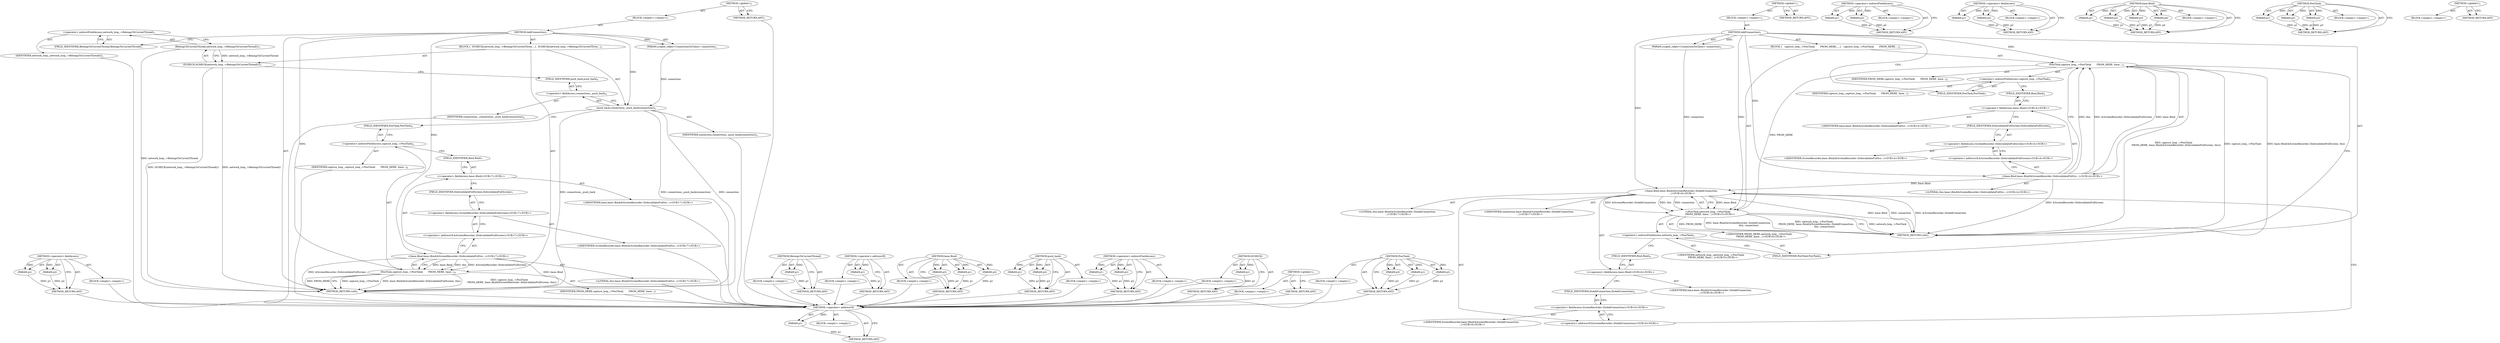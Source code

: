 digraph "PostTask" {
vulnerable_82 [label=<(METHOD,&lt;operator&gt;.addressOf)>];
vulnerable_83 [label=<(PARAM,p1)>];
vulnerable_84 [label=<(BLOCK,&lt;empty&gt;,&lt;empty&gt;)>];
vulnerable_85 [label=<(METHOD_RETURN,ANY)>];
vulnerable_6 [label=<(METHOD,&lt;global&gt;)<SUB>1</SUB>>];
vulnerable_7 [label=<(BLOCK,&lt;empty&gt;,&lt;empty&gt;)<SUB>1</SUB>>];
vulnerable_8 [label=<(METHOD,AddConnection)<SUB>1</SUB>>];
vulnerable_9 [label=<(PARAM,scoped_refptr&lt;ConnectionToClient&gt; connection)<SUB>2</SUB>>];
vulnerable_10 [label=<(BLOCK,{
   capture_loop_-&gt;PostTask(
       FROM_HERE,...,{
   capture_loop_-&gt;PostTask(
       FROM_HERE,...)<SUB>2</SUB>>];
vulnerable_11 [label=<(PostTask,capture_loop_-&gt;PostTask(
       FROM_HERE, base...)<SUB>3</SUB>>];
vulnerable_12 [label=<(&lt;operator&gt;.indirectFieldAccess,capture_loop_-&gt;PostTask)<SUB>3</SUB>>];
vulnerable_13 [label=<(IDENTIFIER,capture_loop_,capture_loop_-&gt;PostTask(
       FROM_HERE, base...)<SUB>3</SUB>>];
vulnerable_14 [label=<(FIELD_IDENTIFIER,PostTask,PostTask)<SUB>3</SUB>>];
vulnerable_15 [label=<(IDENTIFIER,FROM_HERE,capture_loop_-&gt;PostTask(
       FROM_HERE, base...)<SUB>4</SUB>>];
vulnerable_16 [label="<(base.Bind,base::Bind(&amp;ScreenRecorder::DoInvalidateFullScr...)<SUB>4</SUB>>"];
vulnerable_17 [label="<(&lt;operator&gt;.fieldAccess,base::Bind)<SUB>4</SUB>>"];
vulnerable_18 [label="<(IDENTIFIER,base,base::Bind(&amp;ScreenRecorder::DoInvalidateFullScr...)<SUB>4</SUB>>"];
vulnerable_19 [label=<(FIELD_IDENTIFIER,Bind,Bind)<SUB>4</SUB>>];
vulnerable_20 [label="<(&lt;operator&gt;.addressOf,&amp;ScreenRecorder::DoInvalidateFullScreen)<SUB>4</SUB>>"];
vulnerable_21 [label="<(&lt;operator&gt;.fieldAccess,ScreenRecorder::DoInvalidateFullScreen)<SUB>4</SUB>>"];
vulnerable_22 [label="<(IDENTIFIER,ScreenRecorder,base::Bind(&amp;ScreenRecorder::DoInvalidateFullScr...)<SUB>4</SUB>>"];
vulnerable_23 [label=<(FIELD_IDENTIFIER,DoInvalidateFullScreen,DoInvalidateFullScreen)<SUB>4</SUB>>];
vulnerable_24 [label="<(LITERAL,this,base::Bind(&amp;ScreenRecorder::DoInvalidateFullScr...)<SUB>4</SUB>>"];
vulnerable_25 [label="<(PostTask,network_loop_-&gt;PostTask(
      FROM_HERE, base:...)<SUB>5</SUB>>"];
vulnerable_26 [label=<(&lt;operator&gt;.indirectFieldAccess,network_loop_-&gt;PostTask)<SUB>5</SUB>>];
vulnerable_27 [label="<(IDENTIFIER,network_loop_,network_loop_-&gt;PostTask(
      FROM_HERE, base:...)<SUB>5</SUB>>"];
vulnerable_28 [label=<(FIELD_IDENTIFIER,PostTask,PostTask)<SUB>5</SUB>>];
vulnerable_29 [label="<(IDENTIFIER,FROM_HERE,network_loop_-&gt;PostTask(
      FROM_HERE, base:...)<SUB>6</SUB>>"];
vulnerable_30 [label="<(base.Bind,base::Bind(&amp;ScreenRecorder::DoAddConnection,
  ...)<SUB>6</SUB>>"];
vulnerable_31 [label="<(&lt;operator&gt;.fieldAccess,base::Bind)<SUB>6</SUB>>"];
vulnerable_32 [label="<(IDENTIFIER,base,base::Bind(&amp;ScreenRecorder::DoAddConnection,
  ...)<SUB>6</SUB>>"];
vulnerable_33 [label=<(FIELD_IDENTIFIER,Bind,Bind)<SUB>6</SUB>>];
vulnerable_34 [label="<(&lt;operator&gt;.addressOf,&amp;ScreenRecorder::DoAddConnection)<SUB>6</SUB>>"];
vulnerable_35 [label="<(&lt;operator&gt;.fieldAccess,ScreenRecorder::DoAddConnection)<SUB>6</SUB>>"];
vulnerable_36 [label="<(IDENTIFIER,ScreenRecorder,base::Bind(&amp;ScreenRecorder::DoAddConnection,
  ...)<SUB>6</SUB>>"];
vulnerable_37 [label=<(FIELD_IDENTIFIER,DoAddConnection,DoAddConnection)<SUB>6</SUB>>];
vulnerable_38 [label="<(LITERAL,this,base::Bind(&amp;ScreenRecorder::DoAddConnection,
  ...)<SUB>7</SUB>>"];
vulnerable_39 [label="<(IDENTIFIER,connection,base::Bind(&amp;ScreenRecorder::DoAddConnection,
  ...)<SUB>7</SUB>>"];
vulnerable_40 [label=<(METHOD_RETURN,void)<SUB>1</SUB>>];
vulnerable_42 [label=<(METHOD_RETURN,ANY)<SUB>1</SUB>>];
vulnerable_65 [label=<(METHOD,&lt;operator&gt;.indirectFieldAccess)>];
vulnerable_66 [label=<(PARAM,p1)>];
vulnerable_67 [label=<(PARAM,p2)>];
vulnerable_68 [label=<(BLOCK,&lt;empty&gt;,&lt;empty&gt;)>];
vulnerable_69 [label=<(METHOD_RETURN,ANY)>];
vulnerable_77 [label=<(METHOD,&lt;operator&gt;.fieldAccess)>];
vulnerable_78 [label=<(PARAM,p1)>];
vulnerable_79 [label=<(PARAM,p2)>];
vulnerable_80 [label=<(BLOCK,&lt;empty&gt;,&lt;empty&gt;)>];
vulnerable_81 [label=<(METHOD_RETURN,ANY)>];
vulnerable_70 [label=<(METHOD,base.Bind)>];
vulnerable_71 [label=<(PARAM,p1)>];
vulnerable_72 [label=<(PARAM,p2)>];
vulnerable_73 [label=<(PARAM,p3)>];
vulnerable_74 [label=<(PARAM,p4)>];
vulnerable_75 [label=<(BLOCK,&lt;empty&gt;,&lt;empty&gt;)>];
vulnerable_76 [label=<(METHOD_RETURN,ANY)>];
vulnerable_59 [label=<(METHOD,PostTask)>];
vulnerable_60 [label=<(PARAM,p1)>];
vulnerable_61 [label=<(PARAM,p2)>];
vulnerable_62 [label=<(PARAM,p3)>];
vulnerable_63 [label=<(BLOCK,&lt;empty&gt;,&lt;empty&gt;)>];
vulnerable_64 [label=<(METHOD_RETURN,ANY)>];
vulnerable_53 [label=<(METHOD,&lt;global&gt;)<SUB>1</SUB>>];
vulnerable_54 [label=<(BLOCK,&lt;empty&gt;,&lt;empty&gt;)>];
vulnerable_55 [label=<(METHOD_RETURN,ANY)>];
fixed_72 [label=<(METHOD,&lt;operator&gt;.fieldAccess)>];
fixed_73 [label=<(PARAM,p1)>];
fixed_74 [label=<(PARAM,p2)>];
fixed_75 [label=<(BLOCK,&lt;empty&gt;,&lt;empty&gt;)>];
fixed_76 [label=<(METHOD_RETURN,ANY)>];
fixed_6 [label=<(METHOD,&lt;global&gt;)<SUB>1</SUB>>];
fixed_7 [label=<(BLOCK,&lt;empty&gt;,&lt;empty&gt;)<SUB>1</SUB>>];
fixed_8 [label=<(METHOD,AddConnection)<SUB>1</SUB>>];
fixed_9 [label=<(PARAM,scoped_refptr&lt;ConnectionToClient&gt; connection)<SUB>2</SUB>>];
fixed_10 [label=<(BLOCK,{
  DCHECK(network_loop_-&gt;BelongsToCurrentThrea...,{
  DCHECK(network_loop_-&gt;BelongsToCurrentThrea...)<SUB>2</SUB>>];
fixed_11 [label=<(DCHECK,DCHECK(network_loop_-&gt;BelongsToCurrentThread()))<SUB>3</SUB>>];
fixed_12 [label=<(BelongsToCurrentThread,network_loop_-&gt;BelongsToCurrentThread())<SUB>3</SUB>>];
fixed_13 [label=<(&lt;operator&gt;.indirectFieldAccess,network_loop_-&gt;BelongsToCurrentThread)<SUB>3</SUB>>];
fixed_14 [label=<(IDENTIFIER,network_loop_,network_loop_-&gt;BelongsToCurrentThread())<SUB>3</SUB>>];
fixed_15 [label=<(FIELD_IDENTIFIER,BelongsToCurrentThread,BelongsToCurrentThread)<SUB>3</SUB>>];
fixed_16 [label=<(push_back,connections_.push_back(connection))<SUB>4</SUB>>];
fixed_17 [label=<(&lt;operator&gt;.fieldAccess,connections_.push_back)<SUB>4</SUB>>];
fixed_18 [label=<(IDENTIFIER,connections_,connections_.push_back(connection))<SUB>4</SUB>>];
fixed_19 [label=<(FIELD_IDENTIFIER,push_back,push_back)<SUB>4</SUB>>];
fixed_20 [label=<(IDENTIFIER,connection,connections_.push_back(connection))<SUB>4</SUB>>];
fixed_21 [label=<(PostTask,capture_loop_-&gt;PostTask(
       FROM_HERE, base...)<SUB>6</SUB>>];
fixed_22 [label=<(&lt;operator&gt;.indirectFieldAccess,capture_loop_-&gt;PostTask)<SUB>6</SUB>>];
fixed_23 [label=<(IDENTIFIER,capture_loop_,capture_loop_-&gt;PostTask(
       FROM_HERE, base...)<SUB>6</SUB>>];
fixed_24 [label=<(FIELD_IDENTIFIER,PostTask,PostTask)<SUB>6</SUB>>];
fixed_25 [label=<(IDENTIFIER,FROM_HERE,capture_loop_-&gt;PostTask(
       FROM_HERE, base...)<SUB>7</SUB>>];
fixed_26 [label="<(base.Bind,base::Bind(&amp;ScreenRecorder::DoInvalidateFullScr...)<SUB>7</SUB>>"];
fixed_27 [label="<(&lt;operator&gt;.fieldAccess,base::Bind)<SUB>7</SUB>>"];
fixed_28 [label="<(IDENTIFIER,base,base::Bind(&amp;ScreenRecorder::DoInvalidateFullScr...)<SUB>7</SUB>>"];
fixed_29 [label=<(FIELD_IDENTIFIER,Bind,Bind)<SUB>7</SUB>>];
fixed_30 [label="<(&lt;operator&gt;.addressOf,&amp;ScreenRecorder::DoInvalidateFullScreen)<SUB>7</SUB>>"];
fixed_31 [label="<(&lt;operator&gt;.fieldAccess,ScreenRecorder::DoInvalidateFullScreen)<SUB>7</SUB>>"];
fixed_32 [label="<(IDENTIFIER,ScreenRecorder,base::Bind(&amp;ScreenRecorder::DoInvalidateFullScr...)<SUB>7</SUB>>"];
fixed_33 [label=<(FIELD_IDENTIFIER,DoInvalidateFullScreen,DoInvalidateFullScreen)<SUB>7</SUB>>];
fixed_34 [label="<(LITERAL,this,base::Bind(&amp;ScreenRecorder::DoInvalidateFullScr...)<SUB>7</SUB>>"];
fixed_35 [label=<(METHOD_RETURN,void)<SUB>1</SUB>>];
fixed_37 [label=<(METHOD_RETURN,ANY)<SUB>1</SUB>>];
fixed_58 [label=<(METHOD,BelongsToCurrentThread)>];
fixed_59 [label=<(PARAM,p1)>];
fixed_60 [label=<(BLOCK,&lt;empty&gt;,&lt;empty&gt;)>];
fixed_61 [label=<(METHOD_RETURN,ANY)>];
fixed_89 [label=<(METHOD,&lt;operator&gt;.addressOf)>];
fixed_90 [label=<(PARAM,p1)>];
fixed_91 [label=<(BLOCK,&lt;empty&gt;,&lt;empty&gt;)>];
fixed_92 [label=<(METHOD_RETURN,ANY)>];
fixed_83 [label=<(METHOD,base.Bind)>];
fixed_84 [label=<(PARAM,p1)>];
fixed_85 [label=<(PARAM,p2)>];
fixed_86 [label=<(PARAM,p3)>];
fixed_87 [label=<(BLOCK,&lt;empty&gt;,&lt;empty&gt;)>];
fixed_88 [label=<(METHOD_RETURN,ANY)>];
fixed_67 [label=<(METHOD,push_back)>];
fixed_68 [label=<(PARAM,p1)>];
fixed_69 [label=<(PARAM,p2)>];
fixed_70 [label=<(BLOCK,&lt;empty&gt;,&lt;empty&gt;)>];
fixed_71 [label=<(METHOD_RETURN,ANY)>];
fixed_62 [label=<(METHOD,&lt;operator&gt;.indirectFieldAccess)>];
fixed_63 [label=<(PARAM,p1)>];
fixed_64 [label=<(PARAM,p2)>];
fixed_65 [label=<(BLOCK,&lt;empty&gt;,&lt;empty&gt;)>];
fixed_66 [label=<(METHOD_RETURN,ANY)>];
fixed_54 [label=<(METHOD,DCHECK)>];
fixed_55 [label=<(PARAM,p1)>];
fixed_56 [label=<(BLOCK,&lt;empty&gt;,&lt;empty&gt;)>];
fixed_57 [label=<(METHOD_RETURN,ANY)>];
fixed_48 [label=<(METHOD,&lt;global&gt;)<SUB>1</SUB>>];
fixed_49 [label=<(BLOCK,&lt;empty&gt;,&lt;empty&gt;)>];
fixed_50 [label=<(METHOD_RETURN,ANY)>];
fixed_77 [label=<(METHOD,PostTask)>];
fixed_78 [label=<(PARAM,p1)>];
fixed_79 [label=<(PARAM,p2)>];
fixed_80 [label=<(PARAM,p3)>];
fixed_81 [label=<(BLOCK,&lt;empty&gt;,&lt;empty&gt;)>];
fixed_82 [label=<(METHOD_RETURN,ANY)>];
vulnerable_82 -> vulnerable_83  [key=0, label="AST: "];
vulnerable_82 -> vulnerable_83  [key=1, label="DDG: "];
vulnerable_82 -> vulnerable_84  [key=0, label="AST: "];
vulnerable_82 -> vulnerable_85  [key=0, label="AST: "];
vulnerable_82 -> vulnerable_85  [key=1, label="CFG: "];
vulnerable_83 -> vulnerable_85  [key=0, label="DDG: p1"];
vulnerable_6 -> vulnerable_7  [key=0, label="AST: "];
vulnerable_6 -> vulnerable_42  [key=0, label="AST: "];
vulnerable_6 -> vulnerable_42  [key=1, label="CFG: "];
vulnerable_7 -> vulnerable_8  [key=0, label="AST: "];
vulnerable_8 -> vulnerable_9  [key=0, label="AST: "];
vulnerable_8 -> vulnerable_9  [key=1, label="DDG: "];
vulnerable_8 -> vulnerable_10  [key=0, label="AST: "];
vulnerable_8 -> vulnerable_40  [key=0, label="AST: "];
vulnerable_8 -> vulnerable_14  [key=0, label="CFG: "];
vulnerable_8 -> vulnerable_11  [key=0, label="DDG: "];
vulnerable_8 -> vulnerable_25  [key=0, label="DDG: "];
vulnerable_8 -> vulnerable_16  [key=0, label="DDG: "];
vulnerable_8 -> vulnerable_30  [key=0, label="DDG: "];
vulnerable_9 -> vulnerable_30  [key=0, label="DDG: connection"];
vulnerable_10 -> vulnerable_11  [key=0, label="AST: "];
vulnerable_10 -> vulnerable_25  [key=0, label="AST: "];
vulnerable_11 -> vulnerable_12  [key=0, label="AST: "];
vulnerable_11 -> vulnerable_15  [key=0, label="AST: "];
vulnerable_11 -> vulnerable_16  [key=0, label="AST: "];
vulnerable_11 -> vulnerable_28  [key=0, label="CFG: "];
vulnerable_11 -> vulnerable_40  [key=0, label="DDG: capture_loop_-&gt;PostTask"];
vulnerable_11 -> vulnerable_40  [key=1, label="DDG: base::Bind(&amp;ScreenRecorder::DoInvalidateFullScreen, this)"];
vulnerable_11 -> vulnerable_40  [key=2, label="DDG: capture_loop_-&gt;PostTask(
       FROM_HERE, base::Bind(&amp;ScreenRecorder::DoInvalidateFullScreen, this))"];
vulnerable_11 -> vulnerable_25  [key=0, label="DDG: FROM_HERE"];
vulnerable_12 -> vulnerable_13  [key=0, label="AST: "];
vulnerable_12 -> vulnerable_14  [key=0, label="AST: "];
vulnerable_12 -> vulnerable_19  [key=0, label="CFG: "];
vulnerable_14 -> vulnerable_12  [key=0, label="CFG: "];
vulnerable_16 -> vulnerable_17  [key=0, label="AST: "];
vulnerable_16 -> vulnerable_20  [key=0, label="AST: "];
vulnerable_16 -> vulnerable_24  [key=0, label="AST: "];
vulnerable_16 -> vulnerable_11  [key=0, label="CFG: "];
vulnerable_16 -> vulnerable_11  [key=1, label="DDG: base::Bind"];
vulnerable_16 -> vulnerable_11  [key=2, label="DDG: &amp;ScreenRecorder::DoInvalidateFullScreen"];
vulnerable_16 -> vulnerable_11  [key=3, label="DDG: this"];
vulnerable_16 -> vulnerable_40  [key=0, label="DDG: &amp;ScreenRecorder::DoInvalidateFullScreen"];
vulnerable_16 -> vulnerable_30  [key=0, label="DDG: base::Bind"];
vulnerable_17 -> vulnerable_18  [key=0, label="AST: "];
vulnerable_17 -> vulnerable_19  [key=0, label="AST: "];
vulnerable_17 -> vulnerable_23  [key=0, label="CFG: "];
vulnerable_19 -> vulnerable_17  [key=0, label="CFG: "];
vulnerable_20 -> vulnerable_21  [key=0, label="AST: "];
vulnerable_20 -> vulnerable_16  [key=0, label="CFG: "];
vulnerable_21 -> vulnerable_22  [key=0, label="AST: "];
vulnerable_21 -> vulnerable_23  [key=0, label="AST: "];
vulnerable_21 -> vulnerable_20  [key=0, label="CFG: "];
vulnerable_23 -> vulnerable_21  [key=0, label="CFG: "];
vulnerable_25 -> vulnerable_26  [key=0, label="AST: "];
vulnerable_25 -> vulnerable_29  [key=0, label="AST: "];
vulnerable_25 -> vulnerable_30  [key=0, label="AST: "];
vulnerable_25 -> vulnerable_40  [key=0, label="CFG: "];
vulnerable_25 -> vulnerable_40  [key=1, label="DDG: network_loop_-&gt;PostTask"];
vulnerable_25 -> vulnerable_40  [key=2, label="DDG: FROM_HERE"];
vulnerable_25 -> vulnerable_40  [key=3, label="DDG: base::Bind(&amp;ScreenRecorder::DoAddConnection,
                            this, connection)"];
vulnerable_25 -> vulnerable_40  [key=4, label="DDG: network_loop_-&gt;PostTask(
      FROM_HERE, base::Bind(&amp;ScreenRecorder::DoAddConnection,
                            this, connection))"];
vulnerable_26 -> vulnerable_27  [key=0, label="AST: "];
vulnerable_26 -> vulnerable_28  [key=0, label="AST: "];
vulnerable_26 -> vulnerable_33  [key=0, label="CFG: "];
vulnerable_28 -> vulnerable_26  [key=0, label="CFG: "];
vulnerable_30 -> vulnerable_31  [key=0, label="AST: "];
vulnerable_30 -> vulnerable_34  [key=0, label="AST: "];
vulnerable_30 -> vulnerable_38  [key=0, label="AST: "];
vulnerable_30 -> vulnerable_39  [key=0, label="AST: "];
vulnerable_30 -> vulnerable_25  [key=0, label="CFG: "];
vulnerable_30 -> vulnerable_25  [key=1, label="DDG: base::Bind"];
vulnerable_30 -> vulnerable_25  [key=2, label="DDG: &amp;ScreenRecorder::DoAddConnection"];
vulnerable_30 -> vulnerable_25  [key=3, label="DDG: this"];
vulnerable_30 -> vulnerable_25  [key=4, label="DDG: connection"];
vulnerable_30 -> vulnerable_40  [key=0, label="DDG: base::Bind"];
vulnerable_30 -> vulnerable_40  [key=1, label="DDG: &amp;ScreenRecorder::DoAddConnection"];
vulnerable_30 -> vulnerable_40  [key=2, label="DDG: connection"];
vulnerable_31 -> vulnerable_32  [key=0, label="AST: "];
vulnerable_31 -> vulnerable_33  [key=0, label="AST: "];
vulnerable_31 -> vulnerable_37  [key=0, label="CFG: "];
vulnerable_33 -> vulnerable_31  [key=0, label="CFG: "];
vulnerable_34 -> vulnerable_35  [key=0, label="AST: "];
vulnerable_34 -> vulnerable_30  [key=0, label="CFG: "];
vulnerable_35 -> vulnerable_36  [key=0, label="AST: "];
vulnerable_35 -> vulnerable_37  [key=0, label="AST: "];
vulnerable_35 -> vulnerable_34  [key=0, label="CFG: "];
vulnerable_37 -> vulnerable_35  [key=0, label="CFG: "];
vulnerable_65 -> vulnerable_66  [key=0, label="AST: "];
vulnerable_65 -> vulnerable_66  [key=1, label="DDG: "];
vulnerable_65 -> vulnerable_68  [key=0, label="AST: "];
vulnerable_65 -> vulnerable_67  [key=0, label="AST: "];
vulnerable_65 -> vulnerable_67  [key=1, label="DDG: "];
vulnerable_65 -> vulnerable_69  [key=0, label="AST: "];
vulnerable_65 -> vulnerable_69  [key=1, label="CFG: "];
vulnerable_66 -> vulnerable_69  [key=0, label="DDG: p1"];
vulnerable_67 -> vulnerable_69  [key=0, label="DDG: p2"];
vulnerable_77 -> vulnerable_78  [key=0, label="AST: "];
vulnerable_77 -> vulnerable_78  [key=1, label="DDG: "];
vulnerable_77 -> vulnerable_80  [key=0, label="AST: "];
vulnerable_77 -> vulnerable_79  [key=0, label="AST: "];
vulnerable_77 -> vulnerable_79  [key=1, label="DDG: "];
vulnerable_77 -> vulnerable_81  [key=0, label="AST: "];
vulnerable_77 -> vulnerable_81  [key=1, label="CFG: "];
vulnerable_78 -> vulnerable_81  [key=0, label="DDG: p1"];
vulnerable_79 -> vulnerable_81  [key=0, label="DDG: p2"];
vulnerable_70 -> vulnerable_71  [key=0, label="AST: "];
vulnerable_70 -> vulnerable_71  [key=1, label="DDG: "];
vulnerable_70 -> vulnerable_75  [key=0, label="AST: "];
vulnerable_70 -> vulnerable_72  [key=0, label="AST: "];
vulnerable_70 -> vulnerable_72  [key=1, label="DDG: "];
vulnerable_70 -> vulnerable_76  [key=0, label="AST: "];
vulnerable_70 -> vulnerable_76  [key=1, label="CFG: "];
vulnerable_70 -> vulnerable_73  [key=0, label="AST: "];
vulnerable_70 -> vulnerable_73  [key=1, label="DDG: "];
vulnerable_70 -> vulnerable_74  [key=0, label="AST: "];
vulnerable_70 -> vulnerable_74  [key=1, label="DDG: "];
vulnerable_71 -> vulnerable_76  [key=0, label="DDG: p1"];
vulnerable_72 -> vulnerable_76  [key=0, label="DDG: p2"];
vulnerable_73 -> vulnerable_76  [key=0, label="DDG: p3"];
vulnerable_74 -> vulnerable_76  [key=0, label="DDG: p4"];
vulnerable_59 -> vulnerable_60  [key=0, label="AST: "];
vulnerable_59 -> vulnerable_60  [key=1, label="DDG: "];
vulnerable_59 -> vulnerable_63  [key=0, label="AST: "];
vulnerable_59 -> vulnerable_61  [key=0, label="AST: "];
vulnerable_59 -> vulnerable_61  [key=1, label="DDG: "];
vulnerable_59 -> vulnerable_64  [key=0, label="AST: "];
vulnerable_59 -> vulnerable_64  [key=1, label="CFG: "];
vulnerable_59 -> vulnerable_62  [key=0, label="AST: "];
vulnerable_59 -> vulnerable_62  [key=1, label="DDG: "];
vulnerable_60 -> vulnerable_64  [key=0, label="DDG: p1"];
vulnerable_61 -> vulnerable_64  [key=0, label="DDG: p2"];
vulnerable_62 -> vulnerable_64  [key=0, label="DDG: p3"];
vulnerable_53 -> vulnerable_54  [key=0, label="AST: "];
vulnerable_53 -> vulnerable_55  [key=0, label="AST: "];
vulnerable_53 -> vulnerable_55  [key=1, label="CFG: "];
fixed_72 -> fixed_73  [key=0, label="AST: "];
fixed_72 -> fixed_73  [key=1, label="DDG: "];
fixed_72 -> fixed_75  [key=0, label="AST: "];
fixed_72 -> fixed_74  [key=0, label="AST: "];
fixed_72 -> fixed_74  [key=1, label="DDG: "];
fixed_72 -> fixed_76  [key=0, label="AST: "];
fixed_72 -> fixed_76  [key=1, label="CFG: "];
fixed_73 -> fixed_76  [key=0, label="DDG: p1"];
fixed_74 -> fixed_76  [key=0, label="DDG: p2"];
fixed_75 -> vulnerable_82  [key=0];
fixed_76 -> vulnerable_82  [key=0];
fixed_6 -> fixed_7  [key=0, label="AST: "];
fixed_6 -> fixed_37  [key=0, label="AST: "];
fixed_6 -> fixed_37  [key=1, label="CFG: "];
fixed_7 -> fixed_8  [key=0, label="AST: "];
fixed_8 -> fixed_9  [key=0, label="AST: "];
fixed_8 -> fixed_9  [key=1, label="DDG: "];
fixed_8 -> fixed_10  [key=0, label="AST: "];
fixed_8 -> fixed_35  [key=0, label="AST: "];
fixed_8 -> fixed_15  [key=0, label="CFG: "];
fixed_8 -> fixed_16  [key=0, label="DDG: "];
fixed_8 -> fixed_21  [key=0, label="DDG: "];
fixed_8 -> fixed_26  [key=0, label="DDG: "];
fixed_9 -> fixed_16  [key=0, label="DDG: connection"];
fixed_10 -> fixed_11  [key=0, label="AST: "];
fixed_10 -> fixed_16  [key=0, label="AST: "];
fixed_10 -> fixed_21  [key=0, label="AST: "];
fixed_11 -> fixed_12  [key=0, label="AST: "];
fixed_11 -> fixed_19  [key=0, label="CFG: "];
fixed_11 -> fixed_35  [key=0, label="DDG: network_loop_-&gt;BelongsToCurrentThread()"];
fixed_11 -> fixed_35  [key=1, label="DDG: DCHECK(network_loop_-&gt;BelongsToCurrentThread())"];
fixed_12 -> fixed_13  [key=0, label="AST: "];
fixed_12 -> fixed_11  [key=0, label="CFG: "];
fixed_12 -> fixed_11  [key=1, label="DDG: network_loop_-&gt;BelongsToCurrentThread"];
fixed_12 -> fixed_35  [key=0, label="DDG: network_loop_-&gt;BelongsToCurrentThread"];
fixed_13 -> fixed_14  [key=0, label="AST: "];
fixed_13 -> fixed_15  [key=0, label="AST: "];
fixed_13 -> fixed_12  [key=0, label="CFG: "];
fixed_14 -> vulnerable_82  [key=0];
fixed_15 -> fixed_13  [key=0, label="CFG: "];
fixed_16 -> fixed_17  [key=0, label="AST: "];
fixed_16 -> fixed_20  [key=0, label="AST: "];
fixed_16 -> fixed_24  [key=0, label="CFG: "];
fixed_16 -> fixed_35  [key=0, label="DDG: connections_.push_back"];
fixed_16 -> fixed_35  [key=1, label="DDG: connection"];
fixed_16 -> fixed_35  [key=2, label="DDG: connections_.push_back(connection)"];
fixed_17 -> fixed_18  [key=0, label="AST: "];
fixed_17 -> fixed_19  [key=0, label="AST: "];
fixed_17 -> fixed_16  [key=0, label="CFG: "];
fixed_18 -> vulnerable_82  [key=0];
fixed_19 -> fixed_17  [key=0, label="CFG: "];
fixed_20 -> vulnerable_82  [key=0];
fixed_21 -> fixed_22  [key=0, label="AST: "];
fixed_21 -> fixed_25  [key=0, label="AST: "];
fixed_21 -> fixed_26  [key=0, label="AST: "];
fixed_21 -> fixed_35  [key=0, label="CFG: "];
fixed_21 -> fixed_35  [key=1, label="DDG: capture_loop_-&gt;PostTask"];
fixed_21 -> fixed_35  [key=2, label="DDG: base::Bind(&amp;ScreenRecorder::DoInvalidateFullScreen, this)"];
fixed_21 -> fixed_35  [key=3, label="DDG: capture_loop_-&gt;PostTask(
       FROM_HERE, base::Bind(&amp;ScreenRecorder::DoInvalidateFullScreen, this))"];
fixed_21 -> fixed_35  [key=4, label="DDG: FROM_HERE"];
fixed_22 -> fixed_23  [key=0, label="AST: "];
fixed_22 -> fixed_24  [key=0, label="AST: "];
fixed_22 -> fixed_29  [key=0, label="CFG: "];
fixed_23 -> vulnerable_82  [key=0];
fixed_24 -> fixed_22  [key=0, label="CFG: "];
fixed_25 -> vulnerable_82  [key=0];
fixed_26 -> fixed_27  [key=0, label="AST: "];
fixed_26 -> fixed_30  [key=0, label="AST: "];
fixed_26 -> fixed_34  [key=0, label="AST: "];
fixed_26 -> fixed_21  [key=0, label="CFG: "];
fixed_26 -> fixed_21  [key=1, label="DDG: base::Bind"];
fixed_26 -> fixed_21  [key=2, label="DDG: &amp;ScreenRecorder::DoInvalidateFullScreen"];
fixed_26 -> fixed_21  [key=3, label="DDG: this"];
fixed_26 -> fixed_35  [key=0, label="DDG: base::Bind"];
fixed_26 -> fixed_35  [key=1, label="DDG: &amp;ScreenRecorder::DoInvalidateFullScreen"];
fixed_27 -> fixed_28  [key=0, label="AST: "];
fixed_27 -> fixed_29  [key=0, label="AST: "];
fixed_27 -> fixed_33  [key=0, label="CFG: "];
fixed_28 -> vulnerable_82  [key=0];
fixed_29 -> fixed_27  [key=0, label="CFG: "];
fixed_30 -> fixed_31  [key=0, label="AST: "];
fixed_30 -> fixed_26  [key=0, label="CFG: "];
fixed_31 -> fixed_32  [key=0, label="AST: "];
fixed_31 -> fixed_33  [key=0, label="AST: "];
fixed_31 -> fixed_30  [key=0, label="CFG: "];
fixed_32 -> vulnerable_82  [key=0];
fixed_33 -> fixed_31  [key=0, label="CFG: "];
fixed_34 -> vulnerable_82  [key=0];
fixed_35 -> vulnerable_82  [key=0];
fixed_37 -> vulnerable_82  [key=0];
fixed_58 -> fixed_59  [key=0, label="AST: "];
fixed_58 -> fixed_59  [key=1, label="DDG: "];
fixed_58 -> fixed_60  [key=0, label="AST: "];
fixed_58 -> fixed_61  [key=0, label="AST: "];
fixed_58 -> fixed_61  [key=1, label="CFG: "];
fixed_59 -> fixed_61  [key=0, label="DDG: p1"];
fixed_60 -> vulnerable_82  [key=0];
fixed_61 -> vulnerable_82  [key=0];
fixed_89 -> fixed_90  [key=0, label="AST: "];
fixed_89 -> fixed_90  [key=1, label="DDG: "];
fixed_89 -> fixed_91  [key=0, label="AST: "];
fixed_89 -> fixed_92  [key=0, label="AST: "];
fixed_89 -> fixed_92  [key=1, label="CFG: "];
fixed_90 -> fixed_92  [key=0, label="DDG: p1"];
fixed_91 -> vulnerable_82  [key=0];
fixed_92 -> vulnerable_82  [key=0];
fixed_83 -> fixed_84  [key=0, label="AST: "];
fixed_83 -> fixed_84  [key=1, label="DDG: "];
fixed_83 -> fixed_87  [key=0, label="AST: "];
fixed_83 -> fixed_85  [key=0, label="AST: "];
fixed_83 -> fixed_85  [key=1, label="DDG: "];
fixed_83 -> fixed_88  [key=0, label="AST: "];
fixed_83 -> fixed_88  [key=1, label="CFG: "];
fixed_83 -> fixed_86  [key=0, label="AST: "];
fixed_83 -> fixed_86  [key=1, label="DDG: "];
fixed_84 -> fixed_88  [key=0, label="DDG: p1"];
fixed_85 -> fixed_88  [key=0, label="DDG: p2"];
fixed_86 -> fixed_88  [key=0, label="DDG: p3"];
fixed_87 -> vulnerable_82  [key=0];
fixed_88 -> vulnerable_82  [key=0];
fixed_67 -> fixed_68  [key=0, label="AST: "];
fixed_67 -> fixed_68  [key=1, label="DDG: "];
fixed_67 -> fixed_70  [key=0, label="AST: "];
fixed_67 -> fixed_69  [key=0, label="AST: "];
fixed_67 -> fixed_69  [key=1, label="DDG: "];
fixed_67 -> fixed_71  [key=0, label="AST: "];
fixed_67 -> fixed_71  [key=1, label="CFG: "];
fixed_68 -> fixed_71  [key=0, label="DDG: p1"];
fixed_69 -> fixed_71  [key=0, label="DDG: p2"];
fixed_70 -> vulnerable_82  [key=0];
fixed_71 -> vulnerable_82  [key=0];
fixed_62 -> fixed_63  [key=0, label="AST: "];
fixed_62 -> fixed_63  [key=1, label="DDG: "];
fixed_62 -> fixed_65  [key=0, label="AST: "];
fixed_62 -> fixed_64  [key=0, label="AST: "];
fixed_62 -> fixed_64  [key=1, label="DDG: "];
fixed_62 -> fixed_66  [key=0, label="AST: "];
fixed_62 -> fixed_66  [key=1, label="CFG: "];
fixed_63 -> fixed_66  [key=0, label="DDG: p1"];
fixed_64 -> fixed_66  [key=0, label="DDG: p2"];
fixed_65 -> vulnerable_82  [key=0];
fixed_66 -> vulnerable_82  [key=0];
fixed_54 -> fixed_55  [key=0, label="AST: "];
fixed_54 -> fixed_55  [key=1, label="DDG: "];
fixed_54 -> fixed_56  [key=0, label="AST: "];
fixed_54 -> fixed_57  [key=0, label="AST: "];
fixed_54 -> fixed_57  [key=1, label="CFG: "];
fixed_55 -> fixed_57  [key=0, label="DDG: p1"];
fixed_56 -> vulnerable_82  [key=0];
fixed_57 -> vulnerable_82  [key=0];
fixed_48 -> fixed_49  [key=0, label="AST: "];
fixed_48 -> fixed_50  [key=0, label="AST: "];
fixed_48 -> fixed_50  [key=1, label="CFG: "];
fixed_49 -> vulnerable_82  [key=0];
fixed_50 -> vulnerable_82  [key=0];
fixed_77 -> fixed_78  [key=0, label="AST: "];
fixed_77 -> fixed_78  [key=1, label="DDG: "];
fixed_77 -> fixed_81  [key=0, label="AST: "];
fixed_77 -> fixed_79  [key=0, label="AST: "];
fixed_77 -> fixed_79  [key=1, label="DDG: "];
fixed_77 -> fixed_82  [key=0, label="AST: "];
fixed_77 -> fixed_82  [key=1, label="CFG: "];
fixed_77 -> fixed_80  [key=0, label="AST: "];
fixed_77 -> fixed_80  [key=1, label="DDG: "];
fixed_78 -> fixed_82  [key=0, label="DDG: p1"];
fixed_79 -> fixed_82  [key=0, label="DDG: p2"];
fixed_80 -> fixed_82  [key=0, label="DDG: p3"];
fixed_81 -> vulnerable_82  [key=0];
fixed_82 -> vulnerable_82  [key=0];
}
